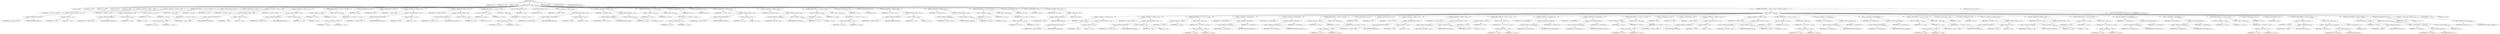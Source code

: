 digraph "fullGtU" {  
"4987" [label = <(METHOD,fullGtU)<SUB>1410</SUB>> ]
"4988" [label = <(PARAM,this)<SUB>1410</SUB>> ]
"4989" [label = <(PARAM,int i1)<SUB>1410</SUB>> ]
"4990" [label = <(PARAM,int i2)<SUB>1410</SUB>> ]
"4991" [label = <(BLOCK,&lt;empty&gt;,&lt;empty&gt;)<SUB>1410</SUB>> ]
"4992" [label = <(LOCAL,int k: int)> ]
"4993" [label = <(LOCAL,char c1: char)> ]
"4994" [label = <(LOCAL,char c2: char)> ]
"4995" [label = <(LOCAL,int s1: int)> ]
"4996" [label = <(LOCAL,int s2: int)> ]
"4997" [label = <(&lt;operator&gt;.assignment,c1 = block[i1 + 1])<SUB>1415</SUB>> ]
"4998" [label = <(IDENTIFIER,c1,c1 = block[i1 + 1])<SUB>1415</SUB>> ]
"4999" [label = <(&lt;operator&gt;.indexAccess,block[i1 + 1])<SUB>1415</SUB>> ]
"5000" [label = <(&lt;operator&gt;.fieldAccess,this.block)<SUB>1415</SUB>> ]
"5001" [label = <(IDENTIFIER,this,c1 = block[i1 + 1])<SUB>1415</SUB>> ]
"5002" [label = <(FIELD_IDENTIFIER,block,block)<SUB>1415</SUB>> ]
"5003" [label = <(&lt;operator&gt;.addition,i1 + 1)<SUB>1415</SUB>> ]
"5004" [label = <(IDENTIFIER,i1,i1 + 1)<SUB>1415</SUB>> ]
"5005" [label = <(LITERAL,1,i1 + 1)<SUB>1415</SUB>> ]
"5006" [label = <(&lt;operator&gt;.assignment,c2 = block[i2 + 1])<SUB>1416</SUB>> ]
"5007" [label = <(IDENTIFIER,c2,c2 = block[i2 + 1])<SUB>1416</SUB>> ]
"5008" [label = <(&lt;operator&gt;.indexAccess,block[i2 + 1])<SUB>1416</SUB>> ]
"5009" [label = <(&lt;operator&gt;.fieldAccess,this.block)<SUB>1416</SUB>> ]
"5010" [label = <(IDENTIFIER,this,c2 = block[i2 + 1])<SUB>1416</SUB>> ]
"5011" [label = <(FIELD_IDENTIFIER,block,block)<SUB>1416</SUB>> ]
"5012" [label = <(&lt;operator&gt;.addition,i2 + 1)<SUB>1416</SUB>> ]
"5013" [label = <(IDENTIFIER,i2,i2 + 1)<SUB>1416</SUB>> ]
"5014" [label = <(LITERAL,1,i2 + 1)<SUB>1416</SUB>> ]
"5015" [label = <(CONTROL_STRUCTURE,if (c1 != c2),if (c1 != c2))<SUB>1417</SUB>> ]
"5016" [label = <(&lt;operator&gt;.notEquals,c1 != c2)<SUB>1417</SUB>> ]
"5017" [label = <(IDENTIFIER,c1,c1 != c2)<SUB>1417</SUB>> ]
"5018" [label = <(IDENTIFIER,c2,c1 != c2)<SUB>1417</SUB>> ]
"5019" [label = <(BLOCK,&lt;empty&gt;,&lt;empty&gt;)<SUB>1417</SUB>> ]
"5020" [label = <(RETURN,return (c1 &gt; c2);,return (c1 &gt; c2);)<SUB>1418</SUB>> ]
"5021" [label = <(&lt;operator&gt;.greaterThan,c1 &gt; c2)<SUB>1418</SUB>> ]
"5022" [label = <(IDENTIFIER,c1,c1 &gt; c2)<SUB>1418</SUB>> ]
"5023" [label = <(IDENTIFIER,c2,c1 &gt; c2)<SUB>1418</SUB>> ]
"5024" [label = <(&lt;operator&gt;.postIncrement,i1++)<SUB>1420</SUB>> ]
"5025" [label = <(IDENTIFIER,i1,i1++)<SUB>1420</SUB>> ]
"5026" [label = <(&lt;operator&gt;.postIncrement,i2++)<SUB>1421</SUB>> ]
"5027" [label = <(IDENTIFIER,i2,i2++)<SUB>1421</SUB>> ]
"5028" [label = <(&lt;operator&gt;.assignment,c1 = block[i1 + 1])<SUB>1423</SUB>> ]
"5029" [label = <(IDENTIFIER,c1,c1 = block[i1 + 1])<SUB>1423</SUB>> ]
"5030" [label = <(&lt;operator&gt;.indexAccess,block[i1 + 1])<SUB>1423</SUB>> ]
"5031" [label = <(&lt;operator&gt;.fieldAccess,this.block)<SUB>1423</SUB>> ]
"5032" [label = <(IDENTIFIER,this,c1 = block[i1 + 1])<SUB>1423</SUB>> ]
"5033" [label = <(FIELD_IDENTIFIER,block,block)<SUB>1423</SUB>> ]
"5034" [label = <(&lt;operator&gt;.addition,i1 + 1)<SUB>1423</SUB>> ]
"5035" [label = <(IDENTIFIER,i1,i1 + 1)<SUB>1423</SUB>> ]
"5036" [label = <(LITERAL,1,i1 + 1)<SUB>1423</SUB>> ]
"5037" [label = <(&lt;operator&gt;.assignment,c2 = block[i2 + 1])<SUB>1424</SUB>> ]
"5038" [label = <(IDENTIFIER,c2,c2 = block[i2 + 1])<SUB>1424</SUB>> ]
"5039" [label = <(&lt;operator&gt;.indexAccess,block[i2 + 1])<SUB>1424</SUB>> ]
"5040" [label = <(&lt;operator&gt;.fieldAccess,this.block)<SUB>1424</SUB>> ]
"5041" [label = <(IDENTIFIER,this,c2 = block[i2 + 1])<SUB>1424</SUB>> ]
"5042" [label = <(FIELD_IDENTIFIER,block,block)<SUB>1424</SUB>> ]
"5043" [label = <(&lt;operator&gt;.addition,i2 + 1)<SUB>1424</SUB>> ]
"5044" [label = <(IDENTIFIER,i2,i2 + 1)<SUB>1424</SUB>> ]
"5045" [label = <(LITERAL,1,i2 + 1)<SUB>1424</SUB>> ]
"5046" [label = <(CONTROL_STRUCTURE,if (c1 != c2),if (c1 != c2))<SUB>1425</SUB>> ]
"5047" [label = <(&lt;operator&gt;.notEquals,c1 != c2)<SUB>1425</SUB>> ]
"5048" [label = <(IDENTIFIER,c1,c1 != c2)<SUB>1425</SUB>> ]
"5049" [label = <(IDENTIFIER,c2,c1 != c2)<SUB>1425</SUB>> ]
"5050" [label = <(BLOCK,&lt;empty&gt;,&lt;empty&gt;)<SUB>1425</SUB>> ]
"5051" [label = <(RETURN,return (c1 &gt; c2);,return (c1 &gt; c2);)<SUB>1426</SUB>> ]
"5052" [label = <(&lt;operator&gt;.greaterThan,c1 &gt; c2)<SUB>1426</SUB>> ]
"5053" [label = <(IDENTIFIER,c1,c1 &gt; c2)<SUB>1426</SUB>> ]
"5054" [label = <(IDENTIFIER,c2,c1 &gt; c2)<SUB>1426</SUB>> ]
"5055" [label = <(&lt;operator&gt;.postIncrement,i1++)<SUB>1428</SUB>> ]
"5056" [label = <(IDENTIFIER,i1,i1++)<SUB>1428</SUB>> ]
"5057" [label = <(&lt;operator&gt;.postIncrement,i2++)<SUB>1429</SUB>> ]
"5058" [label = <(IDENTIFIER,i2,i2++)<SUB>1429</SUB>> ]
"5059" [label = <(&lt;operator&gt;.assignment,c1 = block[i1 + 1])<SUB>1431</SUB>> ]
"5060" [label = <(IDENTIFIER,c1,c1 = block[i1 + 1])<SUB>1431</SUB>> ]
"5061" [label = <(&lt;operator&gt;.indexAccess,block[i1 + 1])<SUB>1431</SUB>> ]
"5062" [label = <(&lt;operator&gt;.fieldAccess,this.block)<SUB>1431</SUB>> ]
"5063" [label = <(IDENTIFIER,this,c1 = block[i1 + 1])<SUB>1431</SUB>> ]
"5064" [label = <(FIELD_IDENTIFIER,block,block)<SUB>1431</SUB>> ]
"5065" [label = <(&lt;operator&gt;.addition,i1 + 1)<SUB>1431</SUB>> ]
"5066" [label = <(IDENTIFIER,i1,i1 + 1)<SUB>1431</SUB>> ]
"5067" [label = <(LITERAL,1,i1 + 1)<SUB>1431</SUB>> ]
"5068" [label = <(&lt;operator&gt;.assignment,c2 = block[i2 + 1])<SUB>1432</SUB>> ]
"5069" [label = <(IDENTIFIER,c2,c2 = block[i2 + 1])<SUB>1432</SUB>> ]
"5070" [label = <(&lt;operator&gt;.indexAccess,block[i2 + 1])<SUB>1432</SUB>> ]
"5071" [label = <(&lt;operator&gt;.fieldAccess,this.block)<SUB>1432</SUB>> ]
"5072" [label = <(IDENTIFIER,this,c2 = block[i2 + 1])<SUB>1432</SUB>> ]
"5073" [label = <(FIELD_IDENTIFIER,block,block)<SUB>1432</SUB>> ]
"5074" [label = <(&lt;operator&gt;.addition,i2 + 1)<SUB>1432</SUB>> ]
"5075" [label = <(IDENTIFIER,i2,i2 + 1)<SUB>1432</SUB>> ]
"5076" [label = <(LITERAL,1,i2 + 1)<SUB>1432</SUB>> ]
"5077" [label = <(CONTROL_STRUCTURE,if (c1 != c2),if (c1 != c2))<SUB>1433</SUB>> ]
"5078" [label = <(&lt;operator&gt;.notEquals,c1 != c2)<SUB>1433</SUB>> ]
"5079" [label = <(IDENTIFIER,c1,c1 != c2)<SUB>1433</SUB>> ]
"5080" [label = <(IDENTIFIER,c2,c1 != c2)<SUB>1433</SUB>> ]
"5081" [label = <(BLOCK,&lt;empty&gt;,&lt;empty&gt;)<SUB>1433</SUB>> ]
"5082" [label = <(RETURN,return (c1 &gt; c2);,return (c1 &gt; c2);)<SUB>1434</SUB>> ]
"5083" [label = <(&lt;operator&gt;.greaterThan,c1 &gt; c2)<SUB>1434</SUB>> ]
"5084" [label = <(IDENTIFIER,c1,c1 &gt; c2)<SUB>1434</SUB>> ]
"5085" [label = <(IDENTIFIER,c2,c1 &gt; c2)<SUB>1434</SUB>> ]
"5086" [label = <(&lt;operator&gt;.postIncrement,i1++)<SUB>1436</SUB>> ]
"5087" [label = <(IDENTIFIER,i1,i1++)<SUB>1436</SUB>> ]
"5088" [label = <(&lt;operator&gt;.postIncrement,i2++)<SUB>1437</SUB>> ]
"5089" [label = <(IDENTIFIER,i2,i2++)<SUB>1437</SUB>> ]
"5090" [label = <(&lt;operator&gt;.assignment,c1 = block[i1 + 1])<SUB>1439</SUB>> ]
"5091" [label = <(IDENTIFIER,c1,c1 = block[i1 + 1])<SUB>1439</SUB>> ]
"5092" [label = <(&lt;operator&gt;.indexAccess,block[i1 + 1])<SUB>1439</SUB>> ]
"5093" [label = <(&lt;operator&gt;.fieldAccess,this.block)<SUB>1439</SUB>> ]
"5094" [label = <(IDENTIFIER,this,c1 = block[i1 + 1])<SUB>1439</SUB>> ]
"5095" [label = <(FIELD_IDENTIFIER,block,block)<SUB>1439</SUB>> ]
"5096" [label = <(&lt;operator&gt;.addition,i1 + 1)<SUB>1439</SUB>> ]
"5097" [label = <(IDENTIFIER,i1,i1 + 1)<SUB>1439</SUB>> ]
"5098" [label = <(LITERAL,1,i1 + 1)<SUB>1439</SUB>> ]
"5099" [label = <(&lt;operator&gt;.assignment,c2 = block[i2 + 1])<SUB>1440</SUB>> ]
"5100" [label = <(IDENTIFIER,c2,c2 = block[i2 + 1])<SUB>1440</SUB>> ]
"5101" [label = <(&lt;operator&gt;.indexAccess,block[i2 + 1])<SUB>1440</SUB>> ]
"5102" [label = <(&lt;operator&gt;.fieldAccess,this.block)<SUB>1440</SUB>> ]
"5103" [label = <(IDENTIFIER,this,c2 = block[i2 + 1])<SUB>1440</SUB>> ]
"5104" [label = <(FIELD_IDENTIFIER,block,block)<SUB>1440</SUB>> ]
"5105" [label = <(&lt;operator&gt;.addition,i2 + 1)<SUB>1440</SUB>> ]
"5106" [label = <(IDENTIFIER,i2,i2 + 1)<SUB>1440</SUB>> ]
"5107" [label = <(LITERAL,1,i2 + 1)<SUB>1440</SUB>> ]
"5108" [label = <(CONTROL_STRUCTURE,if (c1 != c2),if (c1 != c2))<SUB>1441</SUB>> ]
"5109" [label = <(&lt;operator&gt;.notEquals,c1 != c2)<SUB>1441</SUB>> ]
"5110" [label = <(IDENTIFIER,c1,c1 != c2)<SUB>1441</SUB>> ]
"5111" [label = <(IDENTIFIER,c2,c1 != c2)<SUB>1441</SUB>> ]
"5112" [label = <(BLOCK,&lt;empty&gt;,&lt;empty&gt;)<SUB>1441</SUB>> ]
"5113" [label = <(RETURN,return (c1 &gt; c2);,return (c1 &gt; c2);)<SUB>1442</SUB>> ]
"5114" [label = <(&lt;operator&gt;.greaterThan,c1 &gt; c2)<SUB>1442</SUB>> ]
"5115" [label = <(IDENTIFIER,c1,c1 &gt; c2)<SUB>1442</SUB>> ]
"5116" [label = <(IDENTIFIER,c2,c1 &gt; c2)<SUB>1442</SUB>> ]
"5117" [label = <(&lt;operator&gt;.postIncrement,i1++)<SUB>1444</SUB>> ]
"5118" [label = <(IDENTIFIER,i1,i1++)<SUB>1444</SUB>> ]
"5119" [label = <(&lt;operator&gt;.postIncrement,i2++)<SUB>1445</SUB>> ]
"5120" [label = <(IDENTIFIER,i2,i2++)<SUB>1445</SUB>> ]
"5121" [label = <(&lt;operator&gt;.assignment,c1 = block[i1 + 1])<SUB>1447</SUB>> ]
"5122" [label = <(IDENTIFIER,c1,c1 = block[i1 + 1])<SUB>1447</SUB>> ]
"5123" [label = <(&lt;operator&gt;.indexAccess,block[i1 + 1])<SUB>1447</SUB>> ]
"5124" [label = <(&lt;operator&gt;.fieldAccess,this.block)<SUB>1447</SUB>> ]
"5125" [label = <(IDENTIFIER,this,c1 = block[i1 + 1])<SUB>1447</SUB>> ]
"5126" [label = <(FIELD_IDENTIFIER,block,block)<SUB>1447</SUB>> ]
"5127" [label = <(&lt;operator&gt;.addition,i1 + 1)<SUB>1447</SUB>> ]
"5128" [label = <(IDENTIFIER,i1,i1 + 1)<SUB>1447</SUB>> ]
"5129" [label = <(LITERAL,1,i1 + 1)<SUB>1447</SUB>> ]
"5130" [label = <(&lt;operator&gt;.assignment,c2 = block[i2 + 1])<SUB>1448</SUB>> ]
"5131" [label = <(IDENTIFIER,c2,c2 = block[i2 + 1])<SUB>1448</SUB>> ]
"5132" [label = <(&lt;operator&gt;.indexAccess,block[i2 + 1])<SUB>1448</SUB>> ]
"5133" [label = <(&lt;operator&gt;.fieldAccess,this.block)<SUB>1448</SUB>> ]
"5134" [label = <(IDENTIFIER,this,c2 = block[i2 + 1])<SUB>1448</SUB>> ]
"5135" [label = <(FIELD_IDENTIFIER,block,block)<SUB>1448</SUB>> ]
"5136" [label = <(&lt;operator&gt;.addition,i2 + 1)<SUB>1448</SUB>> ]
"5137" [label = <(IDENTIFIER,i2,i2 + 1)<SUB>1448</SUB>> ]
"5138" [label = <(LITERAL,1,i2 + 1)<SUB>1448</SUB>> ]
"5139" [label = <(CONTROL_STRUCTURE,if (c1 != c2),if (c1 != c2))<SUB>1449</SUB>> ]
"5140" [label = <(&lt;operator&gt;.notEquals,c1 != c2)<SUB>1449</SUB>> ]
"5141" [label = <(IDENTIFIER,c1,c1 != c2)<SUB>1449</SUB>> ]
"5142" [label = <(IDENTIFIER,c2,c1 != c2)<SUB>1449</SUB>> ]
"5143" [label = <(BLOCK,&lt;empty&gt;,&lt;empty&gt;)<SUB>1449</SUB>> ]
"5144" [label = <(RETURN,return (c1 &gt; c2);,return (c1 &gt; c2);)<SUB>1450</SUB>> ]
"5145" [label = <(&lt;operator&gt;.greaterThan,c1 &gt; c2)<SUB>1450</SUB>> ]
"5146" [label = <(IDENTIFIER,c1,c1 &gt; c2)<SUB>1450</SUB>> ]
"5147" [label = <(IDENTIFIER,c2,c1 &gt; c2)<SUB>1450</SUB>> ]
"5148" [label = <(&lt;operator&gt;.postIncrement,i1++)<SUB>1452</SUB>> ]
"5149" [label = <(IDENTIFIER,i1,i1++)<SUB>1452</SUB>> ]
"5150" [label = <(&lt;operator&gt;.postIncrement,i2++)<SUB>1453</SUB>> ]
"5151" [label = <(IDENTIFIER,i2,i2++)<SUB>1453</SUB>> ]
"5152" [label = <(&lt;operator&gt;.assignment,c1 = block[i1 + 1])<SUB>1455</SUB>> ]
"5153" [label = <(IDENTIFIER,c1,c1 = block[i1 + 1])<SUB>1455</SUB>> ]
"5154" [label = <(&lt;operator&gt;.indexAccess,block[i1 + 1])<SUB>1455</SUB>> ]
"5155" [label = <(&lt;operator&gt;.fieldAccess,this.block)<SUB>1455</SUB>> ]
"5156" [label = <(IDENTIFIER,this,c1 = block[i1 + 1])<SUB>1455</SUB>> ]
"5157" [label = <(FIELD_IDENTIFIER,block,block)<SUB>1455</SUB>> ]
"5158" [label = <(&lt;operator&gt;.addition,i1 + 1)<SUB>1455</SUB>> ]
"5159" [label = <(IDENTIFIER,i1,i1 + 1)<SUB>1455</SUB>> ]
"5160" [label = <(LITERAL,1,i1 + 1)<SUB>1455</SUB>> ]
"5161" [label = <(&lt;operator&gt;.assignment,c2 = block[i2 + 1])<SUB>1456</SUB>> ]
"5162" [label = <(IDENTIFIER,c2,c2 = block[i2 + 1])<SUB>1456</SUB>> ]
"5163" [label = <(&lt;operator&gt;.indexAccess,block[i2 + 1])<SUB>1456</SUB>> ]
"5164" [label = <(&lt;operator&gt;.fieldAccess,this.block)<SUB>1456</SUB>> ]
"5165" [label = <(IDENTIFIER,this,c2 = block[i2 + 1])<SUB>1456</SUB>> ]
"5166" [label = <(FIELD_IDENTIFIER,block,block)<SUB>1456</SUB>> ]
"5167" [label = <(&lt;operator&gt;.addition,i2 + 1)<SUB>1456</SUB>> ]
"5168" [label = <(IDENTIFIER,i2,i2 + 1)<SUB>1456</SUB>> ]
"5169" [label = <(LITERAL,1,i2 + 1)<SUB>1456</SUB>> ]
"5170" [label = <(CONTROL_STRUCTURE,if (c1 != c2),if (c1 != c2))<SUB>1457</SUB>> ]
"5171" [label = <(&lt;operator&gt;.notEquals,c1 != c2)<SUB>1457</SUB>> ]
"5172" [label = <(IDENTIFIER,c1,c1 != c2)<SUB>1457</SUB>> ]
"5173" [label = <(IDENTIFIER,c2,c1 != c2)<SUB>1457</SUB>> ]
"5174" [label = <(BLOCK,&lt;empty&gt;,&lt;empty&gt;)<SUB>1457</SUB>> ]
"5175" [label = <(RETURN,return (c1 &gt; c2);,return (c1 &gt; c2);)<SUB>1458</SUB>> ]
"5176" [label = <(&lt;operator&gt;.greaterThan,c1 &gt; c2)<SUB>1458</SUB>> ]
"5177" [label = <(IDENTIFIER,c1,c1 &gt; c2)<SUB>1458</SUB>> ]
"5178" [label = <(IDENTIFIER,c2,c1 &gt; c2)<SUB>1458</SUB>> ]
"5179" [label = <(&lt;operator&gt;.postIncrement,i1++)<SUB>1460</SUB>> ]
"5180" [label = <(IDENTIFIER,i1,i1++)<SUB>1460</SUB>> ]
"5181" [label = <(&lt;operator&gt;.postIncrement,i2++)<SUB>1461</SUB>> ]
"5182" [label = <(IDENTIFIER,i2,i2++)<SUB>1461</SUB>> ]
"5183" [label = <(&lt;operator&gt;.assignment,k = last + 1)<SUB>1463</SUB>> ]
"5184" [label = <(IDENTIFIER,k,k = last + 1)<SUB>1463</SUB>> ]
"5185" [label = <(&lt;operator&gt;.addition,last + 1)<SUB>1463</SUB>> ]
"5186" [label = <(&lt;operator&gt;.fieldAccess,this.last)<SUB>1463</SUB>> ]
"5187" [label = <(IDENTIFIER,this,last + 1)<SUB>1463</SUB>> ]
"5188" [label = <(FIELD_IDENTIFIER,last,last)<SUB>1463</SUB>> ]
"5189" [label = <(LITERAL,1,last + 1)<SUB>1463</SUB>> ]
"5190" [label = <(CONTROL_STRUCTURE,do {...} while (k &gt;= 0),do {...} while (k &gt;= 0))<SUB>1465</SUB>> ]
"5191" [label = <(BLOCK,&lt;empty&gt;,&lt;empty&gt;)<SUB>1465</SUB>> ]
"5192" [label = <(&lt;operator&gt;.assignment,c1 = block[i1 + 1])<SUB>1466</SUB>> ]
"5193" [label = <(IDENTIFIER,c1,c1 = block[i1 + 1])<SUB>1466</SUB>> ]
"5194" [label = <(&lt;operator&gt;.indexAccess,block[i1 + 1])<SUB>1466</SUB>> ]
"5195" [label = <(&lt;operator&gt;.fieldAccess,this.block)<SUB>1466</SUB>> ]
"5196" [label = <(IDENTIFIER,this,c1 = block[i1 + 1])<SUB>1466</SUB>> ]
"5197" [label = <(FIELD_IDENTIFIER,block,block)<SUB>1466</SUB>> ]
"5198" [label = <(&lt;operator&gt;.addition,i1 + 1)<SUB>1466</SUB>> ]
"5199" [label = <(IDENTIFIER,i1,i1 + 1)<SUB>1466</SUB>> ]
"5200" [label = <(LITERAL,1,i1 + 1)<SUB>1466</SUB>> ]
"5201" [label = <(&lt;operator&gt;.assignment,c2 = block[i2 + 1])<SUB>1467</SUB>> ]
"5202" [label = <(IDENTIFIER,c2,c2 = block[i2 + 1])<SUB>1467</SUB>> ]
"5203" [label = <(&lt;operator&gt;.indexAccess,block[i2 + 1])<SUB>1467</SUB>> ]
"5204" [label = <(&lt;operator&gt;.fieldAccess,this.block)<SUB>1467</SUB>> ]
"5205" [label = <(IDENTIFIER,this,c2 = block[i2 + 1])<SUB>1467</SUB>> ]
"5206" [label = <(FIELD_IDENTIFIER,block,block)<SUB>1467</SUB>> ]
"5207" [label = <(&lt;operator&gt;.addition,i2 + 1)<SUB>1467</SUB>> ]
"5208" [label = <(IDENTIFIER,i2,i2 + 1)<SUB>1467</SUB>> ]
"5209" [label = <(LITERAL,1,i2 + 1)<SUB>1467</SUB>> ]
"5210" [label = <(CONTROL_STRUCTURE,if (c1 != c2),if (c1 != c2))<SUB>1468</SUB>> ]
"5211" [label = <(&lt;operator&gt;.notEquals,c1 != c2)<SUB>1468</SUB>> ]
"5212" [label = <(IDENTIFIER,c1,c1 != c2)<SUB>1468</SUB>> ]
"5213" [label = <(IDENTIFIER,c2,c1 != c2)<SUB>1468</SUB>> ]
"5214" [label = <(BLOCK,&lt;empty&gt;,&lt;empty&gt;)<SUB>1468</SUB>> ]
"5215" [label = <(RETURN,return (c1 &gt; c2);,return (c1 &gt; c2);)<SUB>1469</SUB>> ]
"5216" [label = <(&lt;operator&gt;.greaterThan,c1 &gt; c2)<SUB>1469</SUB>> ]
"5217" [label = <(IDENTIFIER,c1,c1 &gt; c2)<SUB>1469</SUB>> ]
"5218" [label = <(IDENTIFIER,c2,c1 &gt; c2)<SUB>1469</SUB>> ]
"5219" [label = <(&lt;operator&gt;.assignment,s1 = quadrant[i1])<SUB>1471</SUB>> ]
"5220" [label = <(IDENTIFIER,s1,s1 = quadrant[i1])<SUB>1471</SUB>> ]
"5221" [label = <(&lt;operator&gt;.indexAccess,quadrant[i1])<SUB>1471</SUB>> ]
"5222" [label = <(&lt;operator&gt;.fieldAccess,this.quadrant)<SUB>1471</SUB>> ]
"5223" [label = <(IDENTIFIER,this,s1 = quadrant[i1])<SUB>1471</SUB>> ]
"5224" [label = <(FIELD_IDENTIFIER,quadrant,quadrant)<SUB>1471</SUB>> ]
"5225" [label = <(IDENTIFIER,i1,s1 = quadrant[i1])<SUB>1471</SUB>> ]
"5226" [label = <(&lt;operator&gt;.assignment,s2 = quadrant[i2])<SUB>1472</SUB>> ]
"5227" [label = <(IDENTIFIER,s2,s2 = quadrant[i2])<SUB>1472</SUB>> ]
"5228" [label = <(&lt;operator&gt;.indexAccess,quadrant[i2])<SUB>1472</SUB>> ]
"5229" [label = <(&lt;operator&gt;.fieldAccess,this.quadrant)<SUB>1472</SUB>> ]
"5230" [label = <(IDENTIFIER,this,s2 = quadrant[i2])<SUB>1472</SUB>> ]
"5231" [label = <(FIELD_IDENTIFIER,quadrant,quadrant)<SUB>1472</SUB>> ]
"5232" [label = <(IDENTIFIER,i2,s2 = quadrant[i2])<SUB>1472</SUB>> ]
"5233" [label = <(CONTROL_STRUCTURE,if (s1 != s2),if (s1 != s2))<SUB>1473</SUB>> ]
"5234" [label = <(&lt;operator&gt;.notEquals,s1 != s2)<SUB>1473</SUB>> ]
"5235" [label = <(IDENTIFIER,s1,s1 != s2)<SUB>1473</SUB>> ]
"5236" [label = <(IDENTIFIER,s2,s1 != s2)<SUB>1473</SUB>> ]
"5237" [label = <(BLOCK,&lt;empty&gt;,&lt;empty&gt;)<SUB>1473</SUB>> ]
"5238" [label = <(RETURN,return (s1 &gt; s2);,return (s1 &gt; s2);)<SUB>1474</SUB>> ]
"5239" [label = <(&lt;operator&gt;.greaterThan,s1 &gt; s2)<SUB>1474</SUB>> ]
"5240" [label = <(IDENTIFIER,s1,s1 &gt; s2)<SUB>1474</SUB>> ]
"5241" [label = <(IDENTIFIER,s2,s1 &gt; s2)<SUB>1474</SUB>> ]
"5242" [label = <(&lt;operator&gt;.postIncrement,i1++)<SUB>1476</SUB>> ]
"5243" [label = <(IDENTIFIER,i1,i1++)<SUB>1476</SUB>> ]
"5244" [label = <(&lt;operator&gt;.postIncrement,i2++)<SUB>1477</SUB>> ]
"5245" [label = <(IDENTIFIER,i2,i2++)<SUB>1477</SUB>> ]
"5246" [label = <(&lt;operator&gt;.assignment,c1 = block[i1 + 1])<SUB>1479</SUB>> ]
"5247" [label = <(IDENTIFIER,c1,c1 = block[i1 + 1])<SUB>1479</SUB>> ]
"5248" [label = <(&lt;operator&gt;.indexAccess,block[i1 + 1])<SUB>1479</SUB>> ]
"5249" [label = <(&lt;operator&gt;.fieldAccess,this.block)<SUB>1479</SUB>> ]
"5250" [label = <(IDENTIFIER,this,c1 = block[i1 + 1])<SUB>1479</SUB>> ]
"5251" [label = <(FIELD_IDENTIFIER,block,block)<SUB>1479</SUB>> ]
"5252" [label = <(&lt;operator&gt;.addition,i1 + 1)<SUB>1479</SUB>> ]
"5253" [label = <(IDENTIFIER,i1,i1 + 1)<SUB>1479</SUB>> ]
"5254" [label = <(LITERAL,1,i1 + 1)<SUB>1479</SUB>> ]
"5255" [label = <(&lt;operator&gt;.assignment,c2 = block[i2 + 1])<SUB>1480</SUB>> ]
"5256" [label = <(IDENTIFIER,c2,c2 = block[i2 + 1])<SUB>1480</SUB>> ]
"5257" [label = <(&lt;operator&gt;.indexAccess,block[i2 + 1])<SUB>1480</SUB>> ]
"5258" [label = <(&lt;operator&gt;.fieldAccess,this.block)<SUB>1480</SUB>> ]
"5259" [label = <(IDENTIFIER,this,c2 = block[i2 + 1])<SUB>1480</SUB>> ]
"5260" [label = <(FIELD_IDENTIFIER,block,block)<SUB>1480</SUB>> ]
"5261" [label = <(&lt;operator&gt;.addition,i2 + 1)<SUB>1480</SUB>> ]
"5262" [label = <(IDENTIFIER,i2,i2 + 1)<SUB>1480</SUB>> ]
"5263" [label = <(LITERAL,1,i2 + 1)<SUB>1480</SUB>> ]
"5264" [label = <(CONTROL_STRUCTURE,if (c1 != c2),if (c1 != c2))<SUB>1481</SUB>> ]
"5265" [label = <(&lt;operator&gt;.notEquals,c1 != c2)<SUB>1481</SUB>> ]
"5266" [label = <(IDENTIFIER,c1,c1 != c2)<SUB>1481</SUB>> ]
"5267" [label = <(IDENTIFIER,c2,c1 != c2)<SUB>1481</SUB>> ]
"5268" [label = <(BLOCK,&lt;empty&gt;,&lt;empty&gt;)<SUB>1481</SUB>> ]
"5269" [label = <(RETURN,return (c1 &gt; c2);,return (c1 &gt; c2);)<SUB>1482</SUB>> ]
"5270" [label = <(&lt;operator&gt;.greaterThan,c1 &gt; c2)<SUB>1482</SUB>> ]
"5271" [label = <(IDENTIFIER,c1,c1 &gt; c2)<SUB>1482</SUB>> ]
"5272" [label = <(IDENTIFIER,c2,c1 &gt; c2)<SUB>1482</SUB>> ]
"5273" [label = <(&lt;operator&gt;.assignment,s1 = quadrant[i1])<SUB>1484</SUB>> ]
"5274" [label = <(IDENTIFIER,s1,s1 = quadrant[i1])<SUB>1484</SUB>> ]
"5275" [label = <(&lt;operator&gt;.indexAccess,quadrant[i1])<SUB>1484</SUB>> ]
"5276" [label = <(&lt;operator&gt;.fieldAccess,this.quadrant)<SUB>1484</SUB>> ]
"5277" [label = <(IDENTIFIER,this,s1 = quadrant[i1])<SUB>1484</SUB>> ]
"5278" [label = <(FIELD_IDENTIFIER,quadrant,quadrant)<SUB>1484</SUB>> ]
"5279" [label = <(IDENTIFIER,i1,s1 = quadrant[i1])<SUB>1484</SUB>> ]
"5280" [label = <(&lt;operator&gt;.assignment,s2 = quadrant[i2])<SUB>1485</SUB>> ]
"5281" [label = <(IDENTIFIER,s2,s2 = quadrant[i2])<SUB>1485</SUB>> ]
"5282" [label = <(&lt;operator&gt;.indexAccess,quadrant[i2])<SUB>1485</SUB>> ]
"5283" [label = <(&lt;operator&gt;.fieldAccess,this.quadrant)<SUB>1485</SUB>> ]
"5284" [label = <(IDENTIFIER,this,s2 = quadrant[i2])<SUB>1485</SUB>> ]
"5285" [label = <(FIELD_IDENTIFIER,quadrant,quadrant)<SUB>1485</SUB>> ]
"5286" [label = <(IDENTIFIER,i2,s2 = quadrant[i2])<SUB>1485</SUB>> ]
"5287" [label = <(CONTROL_STRUCTURE,if (s1 != s2),if (s1 != s2))<SUB>1486</SUB>> ]
"5288" [label = <(&lt;operator&gt;.notEquals,s1 != s2)<SUB>1486</SUB>> ]
"5289" [label = <(IDENTIFIER,s1,s1 != s2)<SUB>1486</SUB>> ]
"5290" [label = <(IDENTIFIER,s2,s1 != s2)<SUB>1486</SUB>> ]
"5291" [label = <(BLOCK,&lt;empty&gt;,&lt;empty&gt;)<SUB>1486</SUB>> ]
"5292" [label = <(RETURN,return (s1 &gt; s2);,return (s1 &gt; s2);)<SUB>1487</SUB>> ]
"5293" [label = <(&lt;operator&gt;.greaterThan,s1 &gt; s2)<SUB>1487</SUB>> ]
"5294" [label = <(IDENTIFIER,s1,s1 &gt; s2)<SUB>1487</SUB>> ]
"5295" [label = <(IDENTIFIER,s2,s1 &gt; s2)<SUB>1487</SUB>> ]
"5296" [label = <(&lt;operator&gt;.postIncrement,i1++)<SUB>1489</SUB>> ]
"5297" [label = <(IDENTIFIER,i1,i1++)<SUB>1489</SUB>> ]
"5298" [label = <(&lt;operator&gt;.postIncrement,i2++)<SUB>1490</SUB>> ]
"5299" [label = <(IDENTIFIER,i2,i2++)<SUB>1490</SUB>> ]
"5300" [label = <(&lt;operator&gt;.assignment,c1 = block[i1 + 1])<SUB>1492</SUB>> ]
"5301" [label = <(IDENTIFIER,c1,c1 = block[i1 + 1])<SUB>1492</SUB>> ]
"5302" [label = <(&lt;operator&gt;.indexAccess,block[i1 + 1])<SUB>1492</SUB>> ]
"5303" [label = <(&lt;operator&gt;.fieldAccess,this.block)<SUB>1492</SUB>> ]
"5304" [label = <(IDENTIFIER,this,c1 = block[i1 + 1])<SUB>1492</SUB>> ]
"5305" [label = <(FIELD_IDENTIFIER,block,block)<SUB>1492</SUB>> ]
"5306" [label = <(&lt;operator&gt;.addition,i1 + 1)<SUB>1492</SUB>> ]
"5307" [label = <(IDENTIFIER,i1,i1 + 1)<SUB>1492</SUB>> ]
"5308" [label = <(LITERAL,1,i1 + 1)<SUB>1492</SUB>> ]
"5309" [label = <(&lt;operator&gt;.assignment,c2 = block[i2 + 1])<SUB>1493</SUB>> ]
"5310" [label = <(IDENTIFIER,c2,c2 = block[i2 + 1])<SUB>1493</SUB>> ]
"5311" [label = <(&lt;operator&gt;.indexAccess,block[i2 + 1])<SUB>1493</SUB>> ]
"5312" [label = <(&lt;operator&gt;.fieldAccess,this.block)<SUB>1493</SUB>> ]
"5313" [label = <(IDENTIFIER,this,c2 = block[i2 + 1])<SUB>1493</SUB>> ]
"5314" [label = <(FIELD_IDENTIFIER,block,block)<SUB>1493</SUB>> ]
"5315" [label = <(&lt;operator&gt;.addition,i2 + 1)<SUB>1493</SUB>> ]
"5316" [label = <(IDENTIFIER,i2,i2 + 1)<SUB>1493</SUB>> ]
"5317" [label = <(LITERAL,1,i2 + 1)<SUB>1493</SUB>> ]
"5318" [label = <(CONTROL_STRUCTURE,if (c1 != c2),if (c1 != c2))<SUB>1494</SUB>> ]
"5319" [label = <(&lt;operator&gt;.notEquals,c1 != c2)<SUB>1494</SUB>> ]
"5320" [label = <(IDENTIFIER,c1,c1 != c2)<SUB>1494</SUB>> ]
"5321" [label = <(IDENTIFIER,c2,c1 != c2)<SUB>1494</SUB>> ]
"5322" [label = <(BLOCK,&lt;empty&gt;,&lt;empty&gt;)<SUB>1494</SUB>> ]
"5323" [label = <(RETURN,return (c1 &gt; c2);,return (c1 &gt; c2);)<SUB>1495</SUB>> ]
"5324" [label = <(&lt;operator&gt;.greaterThan,c1 &gt; c2)<SUB>1495</SUB>> ]
"5325" [label = <(IDENTIFIER,c1,c1 &gt; c2)<SUB>1495</SUB>> ]
"5326" [label = <(IDENTIFIER,c2,c1 &gt; c2)<SUB>1495</SUB>> ]
"5327" [label = <(&lt;operator&gt;.assignment,s1 = quadrant[i1])<SUB>1497</SUB>> ]
"5328" [label = <(IDENTIFIER,s1,s1 = quadrant[i1])<SUB>1497</SUB>> ]
"5329" [label = <(&lt;operator&gt;.indexAccess,quadrant[i1])<SUB>1497</SUB>> ]
"5330" [label = <(&lt;operator&gt;.fieldAccess,this.quadrant)<SUB>1497</SUB>> ]
"5331" [label = <(IDENTIFIER,this,s1 = quadrant[i1])<SUB>1497</SUB>> ]
"5332" [label = <(FIELD_IDENTIFIER,quadrant,quadrant)<SUB>1497</SUB>> ]
"5333" [label = <(IDENTIFIER,i1,s1 = quadrant[i1])<SUB>1497</SUB>> ]
"5334" [label = <(&lt;operator&gt;.assignment,s2 = quadrant[i2])<SUB>1498</SUB>> ]
"5335" [label = <(IDENTIFIER,s2,s2 = quadrant[i2])<SUB>1498</SUB>> ]
"5336" [label = <(&lt;operator&gt;.indexAccess,quadrant[i2])<SUB>1498</SUB>> ]
"5337" [label = <(&lt;operator&gt;.fieldAccess,this.quadrant)<SUB>1498</SUB>> ]
"5338" [label = <(IDENTIFIER,this,s2 = quadrant[i2])<SUB>1498</SUB>> ]
"5339" [label = <(FIELD_IDENTIFIER,quadrant,quadrant)<SUB>1498</SUB>> ]
"5340" [label = <(IDENTIFIER,i2,s2 = quadrant[i2])<SUB>1498</SUB>> ]
"5341" [label = <(CONTROL_STRUCTURE,if (s1 != s2),if (s1 != s2))<SUB>1499</SUB>> ]
"5342" [label = <(&lt;operator&gt;.notEquals,s1 != s2)<SUB>1499</SUB>> ]
"5343" [label = <(IDENTIFIER,s1,s1 != s2)<SUB>1499</SUB>> ]
"5344" [label = <(IDENTIFIER,s2,s1 != s2)<SUB>1499</SUB>> ]
"5345" [label = <(BLOCK,&lt;empty&gt;,&lt;empty&gt;)<SUB>1499</SUB>> ]
"5346" [label = <(RETURN,return (s1 &gt; s2);,return (s1 &gt; s2);)<SUB>1500</SUB>> ]
"5347" [label = <(&lt;operator&gt;.greaterThan,s1 &gt; s2)<SUB>1500</SUB>> ]
"5348" [label = <(IDENTIFIER,s1,s1 &gt; s2)<SUB>1500</SUB>> ]
"5349" [label = <(IDENTIFIER,s2,s1 &gt; s2)<SUB>1500</SUB>> ]
"5350" [label = <(&lt;operator&gt;.postIncrement,i1++)<SUB>1502</SUB>> ]
"5351" [label = <(IDENTIFIER,i1,i1++)<SUB>1502</SUB>> ]
"5352" [label = <(&lt;operator&gt;.postIncrement,i2++)<SUB>1503</SUB>> ]
"5353" [label = <(IDENTIFIER,i2,i2++)<SUB>1503</SUB>> ]
"5354" [label = <(&lt;operator&gt;.assignment,c1 = block[i1 + 1])<SUB>1505</SUB>> ]
"5355" [label = <(IDENTIFIER,c1,c1 = block[i1 + 1])<SUB>1505</SUB>> ]
"5356" [label = <(&lt;operator&gt;.indexAccess,block[i1 + 1])<SUB>1505</SUB>> ]
"5357" [label = <(&lt;operator&gt;.fieldAccess,this.block)<SUB>1505</SUB>> ]
"5358" [label = <(IDENTIFIER,this,c1 = block[i1 + 1])<SUB>1505</SUB>> ]
"5359" [label = <(FIELD_IDENTIFIER,block,block)<SUB>1505</SUB>> ]
"5360" [label = <(&lt;operator&gt;.addition,i1 + 1)<SUB>1505</SUB>> ]
"5361" [label = <(IDENTIFIER,i1,i1 + 1)<SUB>1505</SUB>> ]
"5362" [label = <(LITERAL,1,i1 + 1)<SUB>1505</SUB>> ]
"5363" [label = <(&lt;operator&gt;.assignment,c2 = block[i2 + 1])<SUB>1506</SUB>> ]
"5364" [label = <(IDENTIFIER,c2,c2 = block[i2 + 1])<SUB>1506</SUB>> ]
"5365" [label = <(&lt;operator&gt;.indexAccess,block[i2 + 1])<SUB>1506</SUB>> ]
"5366" [label = <(&lt;operator&gt;.fieldAccess,this.block)<SUB>1506</SUB>> ]
"5367" [label = <(IDENTIFIER,this,c2 = block[i2 + 1])<SUB>1506</SUB>> ]
"5368" [label = <(FIELD_IDENTIFIER,block,block)<SUB>1506</SUB>> ]
"5369" [label = <(&lt;operator&gt;.addition,i2 + 1)<SUB>1506</SUB>> ]
"5370" [label = <(IDENTIFIER,i2,i2 + 1)<SUB>1506</SUB>> ]
"5371" [label = <(LITERAL,1,i2 + 1)<SUB>1506</SUB>> ]
"5372" [label = <(CONTROL_STRUCTURE,if (c1 != c2),if (c1 != c2))<SUB>1507</SUB>> ]
"5373" [label = <(&lt;operator&gt;.notEquals,c1 != c2)<SUB>1507</SUB>> ]
"5374" [label = <(IDENTIFIER,c1,c1 != c2)<SUB>1507</SUB>> ]
"5375" [label = <(IDENTIFIER,c2,c1 != c2)<SUB>1507</SUB>> ]
"5376" [label = <(BLOCK,&lt;empty&gt;,&lt;empty&gt;)<SUB>1507</SUB>> ]
"5377" [label = <(RETURN,return (c1 &gt; c2);,return (c1 &gt; c2);)<SUB>1508</SUB>> ]
"5378" [label = <(&lt;operator&gt;.greaterThan,c1 &gt; c2)<SUB>1508</SUB>> ]
"5379" [label = <(IDENTIFIER,c1,c1 &gt; c2)<SUB>1508</SUB>> ]
"5380" [label = <(IDENTIFIER,c2,c1 &gt; c2)<SUB>1508</SUB>> ]
"5381" [label = <(&lt;operator&gt;.assignment,s1 = quadrant[i1])<SUB>1510</SUB>> ]
"5382" [label = <(IDENTIFIER,s1,s1 = quadrant[i1])<SUB>1510</SUB>> ]
"5383" [label = <(&lt;operator&gt;.indexAccess,quadrant[i1])<SUB>1510</SUB>> ]
"5384" [label = <(&lt;operator&gt;.fieldAccess,this.quadrant)<SUB>1510</SUB>> ]
"5385" [label = <(IDENTIFIER,this,s1 = quadrant[i1])<SUB>1510</SUB>> ]
"5386" [label = <(FIELD_IDENTIFIER,quadrant,quadrant)<SUB>1510</SUB>> ]
"5387" [label = <(IDENTIFIER,i1,s1 = quadrant[i1])<SUB>1510</SUB>> ]
"5388" [label = <(&lt;operator&gt;.assignment,s2 = quadrant[i2])<SUB>1511</SUB>> ]
"5389" [label = <(IDENTIFIER,s2,s2 = quadrant[i2])<SUB>1511</SUB>> ]
"5390" [label = <(&lt;operator&gt;.indexAccess,quadrant[i2])<SUB>1511</SUB>> ]
"5391" [label = <(&lt;operator&gt;.fieldAccess,this.quadrant)<SUB>1511</SUB>> ]
"5392" [label = <(IDENTIFIER,this,s2 = quadrant[i2])<SUB>1511</SUB>> ]
"5393" [label = <(FIELD_IDENTIFIER,quadrant,quadrant)<SUB>1511</SUB>> ]
"5394" [label = <(IDENTIFIER,i2,s2 = quadrant[i2])<SUB>1511</SUB>> ]
"5395" [label = <(CONTROL_STRUCTURE,if (s1 != s2),if (s1 != s2))<SUB>1512</SUB>> ]
"5396" [label = <(&lt;operator&gt;.notEquals,s1 != s2)<SUB>1512</SUB>> ]
"5397" [label = <(IDENTIFIER,s1,s1 != s2)<SUB>1512</SUB>> ]
"5398" [label = <(IDENTIFIER,s2,s1 != s2)<SUB>1512</SUB>> ]
"5399" [label = <(BLOCK,&lt;empty&gt;,&lt;empty&gt;)<SUB>1512</SUB>> ]
"5400" [label = <(RETURN,return (s1 &gt; s2);,return (s1 &gt; s2);)<SUB>1513</SUB>> ]
"5401" [label = <(&lt;operator&gt;.greaterThan,s1 &gt; s2)<SUB>1513</SUB>> ]
"5402" [label = <(IDENTIFIER,s1,s1 &gt; s2)<SUB>1513</SUB>> ]
"5403" [label = <(IDENTIFIER,s2,s1 &gt; s2)<SUB>1513</SUB>> ]
"5404" [label = <(&lt;operator&gt;.postIncrement,i1++)<SUB>1515</SUB>> ]
"5405" [label = <(IDENTIFIER,i1,i1++)<SUB>1515</SUB>> ]
"5406" [label = <(&lt;operator&gt;.postIncrement,i2++)<SUB>1516</SUB>> ]
"5407" [label = <(IDENTIFIER,i2,i2++)<SUB>1516</SUB>> ]
"5408" [label = <(CONTROL_STRUCTURE,if (i1 &gt; last),if (i1 &gt; last))<SUB>1518</SUB>> ]
"5409" [label = <(&lt;operator&gt;.greaterThan,i1 &gt; last)<SUB>1518</SUB>> ]
"5410" [label = <(IDENTIFIER,i1,i1 &gt; last)<SUB>1518</SUB>> ]
"5411" [label = <(&lt;operator&gt;.fieldAccess,this.last)<SUB>1518</SUB>> ]
"5412" [label = <(IDENTIFIER,this,i1 &gt; last)<SUB>1518</SUB>> ]
"5413" [label = <(FIELD_IDENTIFIER,last,last)<SUB>1518</SUB>> ]
"5414" [label = <(BLOCK,&lt;empty&gt;,&lt;empty&gt;)<SUB>1518</SUB>> ]
"5415" [label = <(&lt;operator&gt;.assignmentMinus,i1 -= this.last)<SUB>1519</SUB>> ]
"5416" [label = <(IDENTIFIER,i1,i1 -= this.last)<SUB>1519</SUB>> ]
"5417" [label = <(&lt;operator&gt;.fieldAccess,this.last)<SUB>1519</SUB>> ]
"5418" [label = <(IDENTIFIER,this,i1 -= this.last)<SUB>1519</SUB>> ]
"5419" [label = <(FIELD_IDENTIFIER,last,last)<SUB>1519</SUB>> ]
"5420" [label = <(&lt;operator&gt;.postDecrement,i1--)<SUB>1520</SUB>> ]
"5421" [label = <(IDENTIFIER,i1,i1--)<SUB>1520</SUB>> ]
"5422" [label = <(CONTROL_STRUCTURE,if (i2 &gt; last),if (i2 &gt; last))<SUB>1522</SUB>> ]
"5423" [label = <(&lt;operator&gt;.greaterThan,i2 &gt; last)<SUB>1522</SUB>> ]
"5424" [label = <(IDENTIFIER,i2,i2 &gt; last)<SUB>1522</SUB>> ]
"5425" [label = <(&lt;operator&gt;.fieldAccess,this.last)<SUB>1522</SUB>> ]
"5426" [label = <(IDENTIFIER,this,i2 &gt; last)<SUB>1522</SUB>> ]
"5427" [label = <(FIELD_IDENTIFIER,last,last)<SUB>1522</SUB>> ]
"5428" [label = <(BLOCK,&lt;empty&gt;,&lt;empty&gt;)<SUB>1522</SUB>> ]
"5429" [label = <(&lt;operator&gt;.assignmentMinus,i2 -= this.last)<SUB>1523</SUB>> ]
"5430" [label = <(IDENTIFIER,i2,i2 -= this.last)<SUB>1523</SUB>> ]
"5431" [label = <(&lt;operator&gt;.fieldAccess,this.last)<SUB>1523</SUB>> ]
"5432" [label = <(IDENTIFIER,this,i2 -= this.last)<SUB>1523</SUB>> ]
"5433" [label = <(FIELD_IDENTIFIER,last,last)<SUB>1523</SUB>> ]
"5434" [label = <(&lt;operator&gt;.postDecrement,i2--)<SUB>1524</SUB>> ]
"5435" [label = <(IDENTIFIER,i2,i2--)<SUB>1524</SUB>> ]
"5436" [label = <(&lt;operator&gt;.assignmentMinus,k -= 4)<SUB>1527</SUB>> ]
"5437" [label = <(IDENTIFIER,k,k -= 4)<SUB>1527</SUB>> ]
"5438" [label = <(LITERAL,4,k -= 4)<SUB>1527</SUB>> ]
"5439" [label = <(&lt;operator&gt;.postIncrement,workDone++)<SUB>1528</SUB>> ]
"5440" [label = <(&lt;operator&gt;.fieldAccess,this.workDone)<SUB>1528</SUB>> ]
"5441" [label = <(IDENTIFIER,this,workDone++)<SUB>1528</SUB>> ]
"5442" [label = <(FIELD_IDENTIFIER,workDone,workDone)<SUB>1528</SUB>> ]
"5443" [label = <(&lt;operator&gt;.greaterEqualsThan,k &gt;= 0)<SUB>1529</SUB>> ]
"5444" [label = <(IDENTIFIER,k,k &gt;= 0)<SUB>1529</SUB>> ]
"5445" [label = <(LITERAL,0,k &gt;= 0)<SUB>1529</SUB>> ]
"5446" [label = <(RETURN,return false;,return false;)<SUB>1531</SUB>> ]
"5447" [label = <(LITERAL,false,return false;)<SUB>1531</SUB>> ]
"5448" [label = <(MODIFIER,PRIVATE)> ]
"5449" [label = <(MODIFIER,VIRTUAL)> ]
"5450" [label = <(METHOD_RETURN,boolean)<SUB>1410</SUB>> ]
  "4987" -> "4988" 
  "4987" -> "4989" 
  "4987" -> "4990" 
  "4987" -> "4991" 
  "4987" -> "5448" 
  "4987" -> "5449" 
  "4987" -> "5450" 
  "4991" -> "4992" 
  "4991" -> "4993" 
  "4991" -> "4994" 
  "4991" -> "4995" 
  "4991" -> "4996" 
  "4991" -> "4997" 
  "4991" -> "5006" 
  "4991" -> "5015" 
  "4991" -> "5024" 
  "4991" -> "5026" 
  "4991" -> "5028" 
  "4991" -> "5037" 
  "4991" -> "5046" 
  "4991" -> "5055" 
  "4991" -> "5057" 
  "4991" -> "5059" 
  "4991" -> "5068" 
  "4991" -> "5077" 
  "4991" -> "5086" 
  "4991" -> "5088" 
  "4991" -> "5090" 
  "4991" -> "5099" 
  "4991" -> "5108" 
  "4991" -> "5117" 
  "4991" -> "5119" 
  "4991" -> "5121" 
  "4991" -> "5130" 
  "4991" -> "5139" 
  "4991" -> "5148" 
  "4991" -> "5150" 
  "4991" -> "5152" 
  "4991" -> "5161" 
  "4991" -> "5170" 
  "4991" -> "5179" 
  "4991" -> "5181" 
  "4991" -> "5183" 
  "4991" -> "5190" 
  "4991" -> "5446" 
  "4997" -> "4998" 
  "4997" -> "4999" 
  "4999" -> "5000" 
  "4999" -> "5003" 
  "5000" -> "5001" 
  "5000" -> "5002" 
  "5003" -> "5004" 
  "5003" -> "5005" 
  "5006" -> "5007" 
  "5006" -> "5008" 
  "5008" -> "5009" 
  "5008" -> "5012" 
  "5009" -> "5010" 
  "5009" -> "5011" 
  "5012" -> "5013" 
  "5012" -> "5014" 
  "5015" -> "5016" 
  "5015" -> "5019" 
  "5016" -> "5017" 
  "5016" -> "5018" 
  "5019" -> "5020" 
  "5020" -> "5021" 
  "5021" -> "5022" 
  "5021" -> "5023" 
  "5024" -> "5025" 
  "5026" -> "5027" 
  "5028" -> "5029" 
  "5028" -> "5030" 
  "5030" -> "5031" 
  "5030" -> "5034" 
  "5031" -> "5032" 
  "5031" -> "5033" 
  "5034" -> "5035" 
  "5034" -> "5036" 
  "5037" -> "5038" 
  "5037" -> "5039" 
  "5039" -> "5040" 
  "5039" -> "5043" 
  "5040" -> "5041" 
  "5040" -> "5042" 
  "5043" -> "5044" 
  "5043" -> "5045" 
  "5046" -> "5047" 
  "5046" -> "5050" 
  "5047" -> "5048" 
  "5047" -> "5049" 
  "5050" -> "5051" 
  "5051" -> "5052" 
  "5052" -> "5053" 
  "5052" -> "5054" 
  "5055" -> "5056" 
  "5057" -> "5058" 
  "5059" -> "5060" 
  "5059" -> "5061" 
  "5061" -> "5062" 
  "5061" -> "5065" 
  "5062" -> "5063" 
  "5062" -> "5064" 
  "5065" -> "5066" 
  "5065" -> "5067" 
  "5068" -> "5069" 
  "5068" -> "5070" 
  "5070" -> "5071" 
  "5070" -> "5074" 
  "5071" -> "5072" 
  "5071" -> "5073" 
  "5074" -> "5075" 
  "5074" -> "5076" 
  "5077" -> "5078" 
  "5077" -> "5081" 
  "5078" -> "5079" 
  "5078" -> "5080" 
  "5081" -> "5082" 
  "5082" -> "5083" 
  "5083" -> "5084" 
  "5083" -> "5085" 
  "5086" -> "5087" 
  "5088" -> "5089" 
  "5090" -> "5091" 
  "5090" -> "5092" 
  "5092" -> "5093" 
  "5092" -> "5096" 
  "5093" -> "5094" 
  "5093" -> "5095" 
  "5096" -> "5097" 
  "5096" -> "5098" 
  "5099" -> "5100" 
  "5099" -> "5101" 
  "5101" -> "5102" 
  "5101" -> "5105" 
  "5102" -> "5103" 
  "5102" -> "5104" 
  "5105" -> "5106" 
  "5105" -> "5107" 
  "5108" -> "5109" 
  "5108" -> "5112" 
  "5109" -> "5110" 
  "5109" -> "5111" 
  "5112" -> "5113" 
  "5113" -> "5114" 
  "5114" -> "5115" 
  "5114" -> "5116" 
  "5117" -> "5118" 
  "5119" -> "5120" 
  "5121" -> "5122" 
  "5121" -> "5123" 
  "5123" -> "5124" 
  "5123" -> "5127" 
  "5124" -> "5125" 
  "5124" -> "5126" 
  "5127" -> "5128" 
  "5127" -> "5129" 
  "5130" -> "5131" 
  "5130" -> "5132" 
  "5132" -> "5133" 
  "5132" -> "5136" 
  "5133" -> "5134" 
  "5133" -> "5135" 
  "5136" -> "5137" 
  "5136" -> "5138" 
  "5139" -> "5140" 
  "5139" -> "5143" 
  "5140" -> "5141" 
  "5140" -> "5142" 
  "5143" -> "5144" 
  "5144" -> "5145" 
  "5145" -> "5146" 
  "5145" -> "5147" 
  "5148" -> "5149" 
  "5150" -> "5151" 
  "5152" -> "5153" 
  "5152" -> "5154" 
  "5154" -> "5155" 
  "5154" -> "5158" 
  "5155" -> "5156" 
  "5155" -> "5157" 
  "5158" -> "5159" 
  "5158" -> "5160" 
  "5161" -> "5162" 
  "5161" -> "5163" 
  "5163" -> "5164" 
  "5163" -> "5167" 
  "5164" -> "5165" 
  "5164" -> "5166" 
  "5167" -> "5168" 
  "5167" -> "5169" 
  "5170" -> "5171" 
  "5170" -> "5174" 
  "5171" -> "5172" 
  "5171" -> "5173" 
  "5174" -> "5175" 
  "5175" -> "5176" 
  "5176" -> "5177" 
  "5176" -> "5178" 
  "5179" -> "5180" 
  "5181" -> "5182" 
  "5183" -> "5184" 
  "5183" -> "5185" 
  "5185" -> "5186" 
  "5185" -> "5189" 
  "5186" -> "5187" 
  "5186" -> "5188" 
  "5190" -> "5191" 
  "5190" -> "5443" 
  "5191" -> "5192" 
  "5191" -> "5201" 
  "5191" -> "5210" 
  "5191" -> "5219" 
  "5191" -> "5226" 
  "5191" -> "5233" 
  "5191" -> "5242" 
  "5191" -> "5244" 
  "5191" -> "5246" 
  "5191" -> "5255" 
  "5191" -> "5264" 
  "5191" -> "5273" 
  "5191" -> "5280" 
  "5191" -> "5287" 
  "5191" -> "5296" 
  "5191" -> "5298" 
  "5191" -> "5300" 
  "5191" -> "5309" 
  "5191" -> "5318" 
  "5191" -> "5327" 
  "5191" -> "5334" 
  "5191" -> "5341" 
  "5191" -> "5350" 
  "5191" -> "5352" 
  "5191" -> "5354" 
  "5191" -> "5363" 
  "5191" -> "5372" 
  "5191" -> "5381" 
  "5191" -> "5388" 
  "5191" -> "5395" 
  "5191" -> "5404" 
  "5191" -> "5406" 
  "5191" -> "5408" 
  "5191" -> "5422" 
  "5191" -> "5436" 
  "5191" -> "5439" 
  "5192" -> "5193" 
  "5192" -> "5194" 
  "5194" -> "5195" 
  "5194" -> "5198" 
  "5195" -> "5196" 
  "5195" -> "5197" 
  "5198" -> "5199" 
  "5198" -> "5200" 
  "5201" -> "5202" 
  "5201" -> "5203" 
  "5203" -> "5204" 
  "5203" -> "5207" 
  "5204" -> "5205" 
  "5204" -> "5206" 
  "5207" -> "5208" 
  "5207" -> "5209" 
  "5210" -> "5211" 
  "5210" -> "5214" 
  "5211" -> "5212" 
  "5211" -> "5213" 
  "5214" -> "5215" 
  "5215" -> "5216" 
  "5216" -> "5217" 
  "5216" -> "5218" 
  "5219" -> "5220" 
  "5219" -> "5221" 
  "5221" -> "5222" 
  "5221" -> "5225" 
  "5222" -> "5223" 
  "5222" -> "5224" 
  "5226" -> "5227" 
  "5226" -> "5228" 
  "5228" -> "5229" 
  "5228" -> "5232" 
  "5229" -> "5230" 
  "5229" -> "5231" 
  "5233" -> "5234" 
  "5233" -> "5237" 
  "5234" -> "5235" 
  "5234" -> "5236" 
  "5237" -> "5238" 
  "5238" -> "5239" 
  "5239" -> "5240" 
  "5239" -> "5241" 
  "5242" -> "5243" 
  "5244" -> "5245" 
  "5246" -> "5247" 
  "5246" -> "5248" 
  "5248" -> "5249" 
  "5248" -> "5252" 
  "5249" -> "5250" 
  "5249" -> "5251" 
  "5252" -> "5253" 
  "5252" -> "5254" 
  "5255" -> "5256" 
  "5255" -> "5257" 
  "5257" -> "5258" 
  "5257" -> "5261" 
  "5258" -> "5259" 
  "5258" -> "5260" 
  "5261" -> "5262" 
  "5261" -> "5263" 
  "5264" -> "5265" 
  "5264" -> "5268" 
  "5265" -> "5266" 
  "5265" -> "5267" 
  "5268" -> "5269" 
  "5269" -> "5270" 
  "5270" -> "5271" 
  "5270" -> "5272" 
  "5273" -> "5274" 
  "5273" -> "5275" 
  "5275" -> "5276" 
  "5275" -> "5279" 
  "5276" -> "5277" 
  "5276" -> "5278" 
  "5280" -> "5281" 
  "5280" -> "5282" 
  "5282" -> "5283" 
  "5282" -> "5286" 
  "5283" -> "5284" 
  "5283" -> "5285" 
  "5287" -> "5288" 
  "5287" -> "5291" 
  "5288" -> "5289" 
  "5288" -> "5290" 
  "5291" -> "5292" 
  "5292" -> "5293" 
  "5293" -> "5294" 
  "5293" -> "5295" 
  "5296" -> "5297" 
  "5298" -> "5299" 
  "5300" -> "5301" 
  "5300" -> "5302" 
  "5302" -> "5303" 
  "5302" -> "5306" 
  "5303" -> "5304" 
  "5303" -> "5305" 
  "5306" -> "5307" 
  "5306" -> "5308" 
  "5309" -> "5310" 
  "5309" -> "5311" 
  "5311" -> "5312" 
  "5311" -> "5315" 
  "5312" -> "5313" 
  "5312" -> "5314" 
  "5315" -> "5316" 
  "5315" -> "5317" 
  "5318" -> "5319" 
  "5318" -> "5322" 
  "5319" -> "5320" 
  "5319" -> "5321" 
  "5322" -> "5323" 
  "5323" -> "5324" 
  "5324" -> "5325" 
  "5324" -> "5326" 
  "5327" -> "5328" 
  "5327" -> "5329" 
  "5329" -> "5330" 
  "5329" -> "5333" 
  "5330" -> "5331" 
  "5330" -> "5332" 
  "5334" -> "5335" 
  "5334" -> "5336" 
  "5336" -> "5337" 
  "5336" -> "5340" 
  "5337" -> "5338" 
  "5337" -> "5339" 
  "5341" -> "5342" 
  "5341" -> "5345" 
  "5342" -> "5343" 
  "5342" -> "5344" 
  "5345" -> "5346" 
  "5346" -> "5347" 
  "5347" -> "5348" 
  "5347" -> "5349" 
  "5350" -> "5351" 
  "5352" -> "5353" 
  "5354" -> "5355" 
  "5354" -> "5356" 
  "5356" -> "5357" 
  "5356" -> "5360" 
  "5357" -> "5358" 
  "5357" -> "5359" 
  "5360" -> "5361" 
  "5360" -> "5362" 
  "5363" -> "5364" 
  "5363" -> "5365" 
  "5365" -> "5366" 
  "5365" -> "5369" 
  "5366" -> "5367" 
  "5366" -> "5368" 
  "5369" -> "5370" 
  "5369" -> "5371" 
  "5372" -> "5373" 
  "5372" -> "5376" 
  "5373" -> "5374" 
  "5373" -> "5375" 
  "5376" -> "5377" 
  "5377" -> "5378" 
  "5378" -> "5379" 
  "5378" -> "5380" 
  "5381" -> "5382" 
  "5381" -> "5383" 
  "5383" -> "5384" 
  "5383" -> "5387" 
  "5384" -> "5385" 
  "5384" -> "5386" 
  "5388" -> "5389" 
  "5388" -> "5390" 
  "5390" -> "5391" 
  "5390" -> "5394" 
  "5391" -> "5392" 
  "5391" -> "5393" 
  "5395" -> "5396" 
  "5395" -> "5399" 
  "5396" -> "5397" 
  "5396" -> "5398" 
  "5399" -> "5400" 
  "5400" -> "5401" 
  "5401" -> "5402" 
  "5401" -> "5403" 
  "5404" -> "5405" 
  "5406" -> "5407" 
  "5408" -> "5409" 
  "5408" -> "5414" 
  "5409" -> "5410" 
  "5409" -> "5411" 
  "5411" -> "5412" 
  "5411" -> "5413" 
  "5414" -> "5415" 
  "5414" -> "5420" 
  "5415" -> "5416" 
  "5415" -> "5417" 
  "5417" -> "5418" 
  "5417" -> "5419" 
  "5420" -> "5421" 
  "5422" -> "5423" 
  "5422" -> "5428" 
  "5423" -> "5424" 
  "5423" -> "5425" 
  "5425" -> "5426" 
  "5425" -> "5427" 
  "5428" -> "5429" 
  "5428" -> "5434" 
  "5429" -> "5430" 
  "5429" -> "5431" 
  "5431" -> "5432" 
  "5431" -> "5433" 
  "5434" -> "5435" 
  "5436" -> "5437" 
  "5436" -> "5438" 
  "5439" -> "5440" 
  "5440" -> "5441" 
  "5440" -> "5442" 
  "5443" -> "5444" 
  "5443" -> "5445" 
  "5446" -> "5447" 
}

